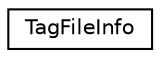 digraph "Graphical Class Hierarchy"
{
 // INTERACTIVE_SVG=YES
  edge [fontname="Helvetica",fontsize="10",labelfontname="Helvetica",labelfontsize="10"];
  node [fontname="Helvetica",fontsize="10",shape=record];
  rankdir="LR";
  Node0 [label="TagFileInfo",height=0.2,width=0.4,color="black", fillcolor="white", style="filled",URL="$dc/dc1/class_tag_file_info.html",tooltip="Container for file specific info that can be read from a tagfile. "];
}
